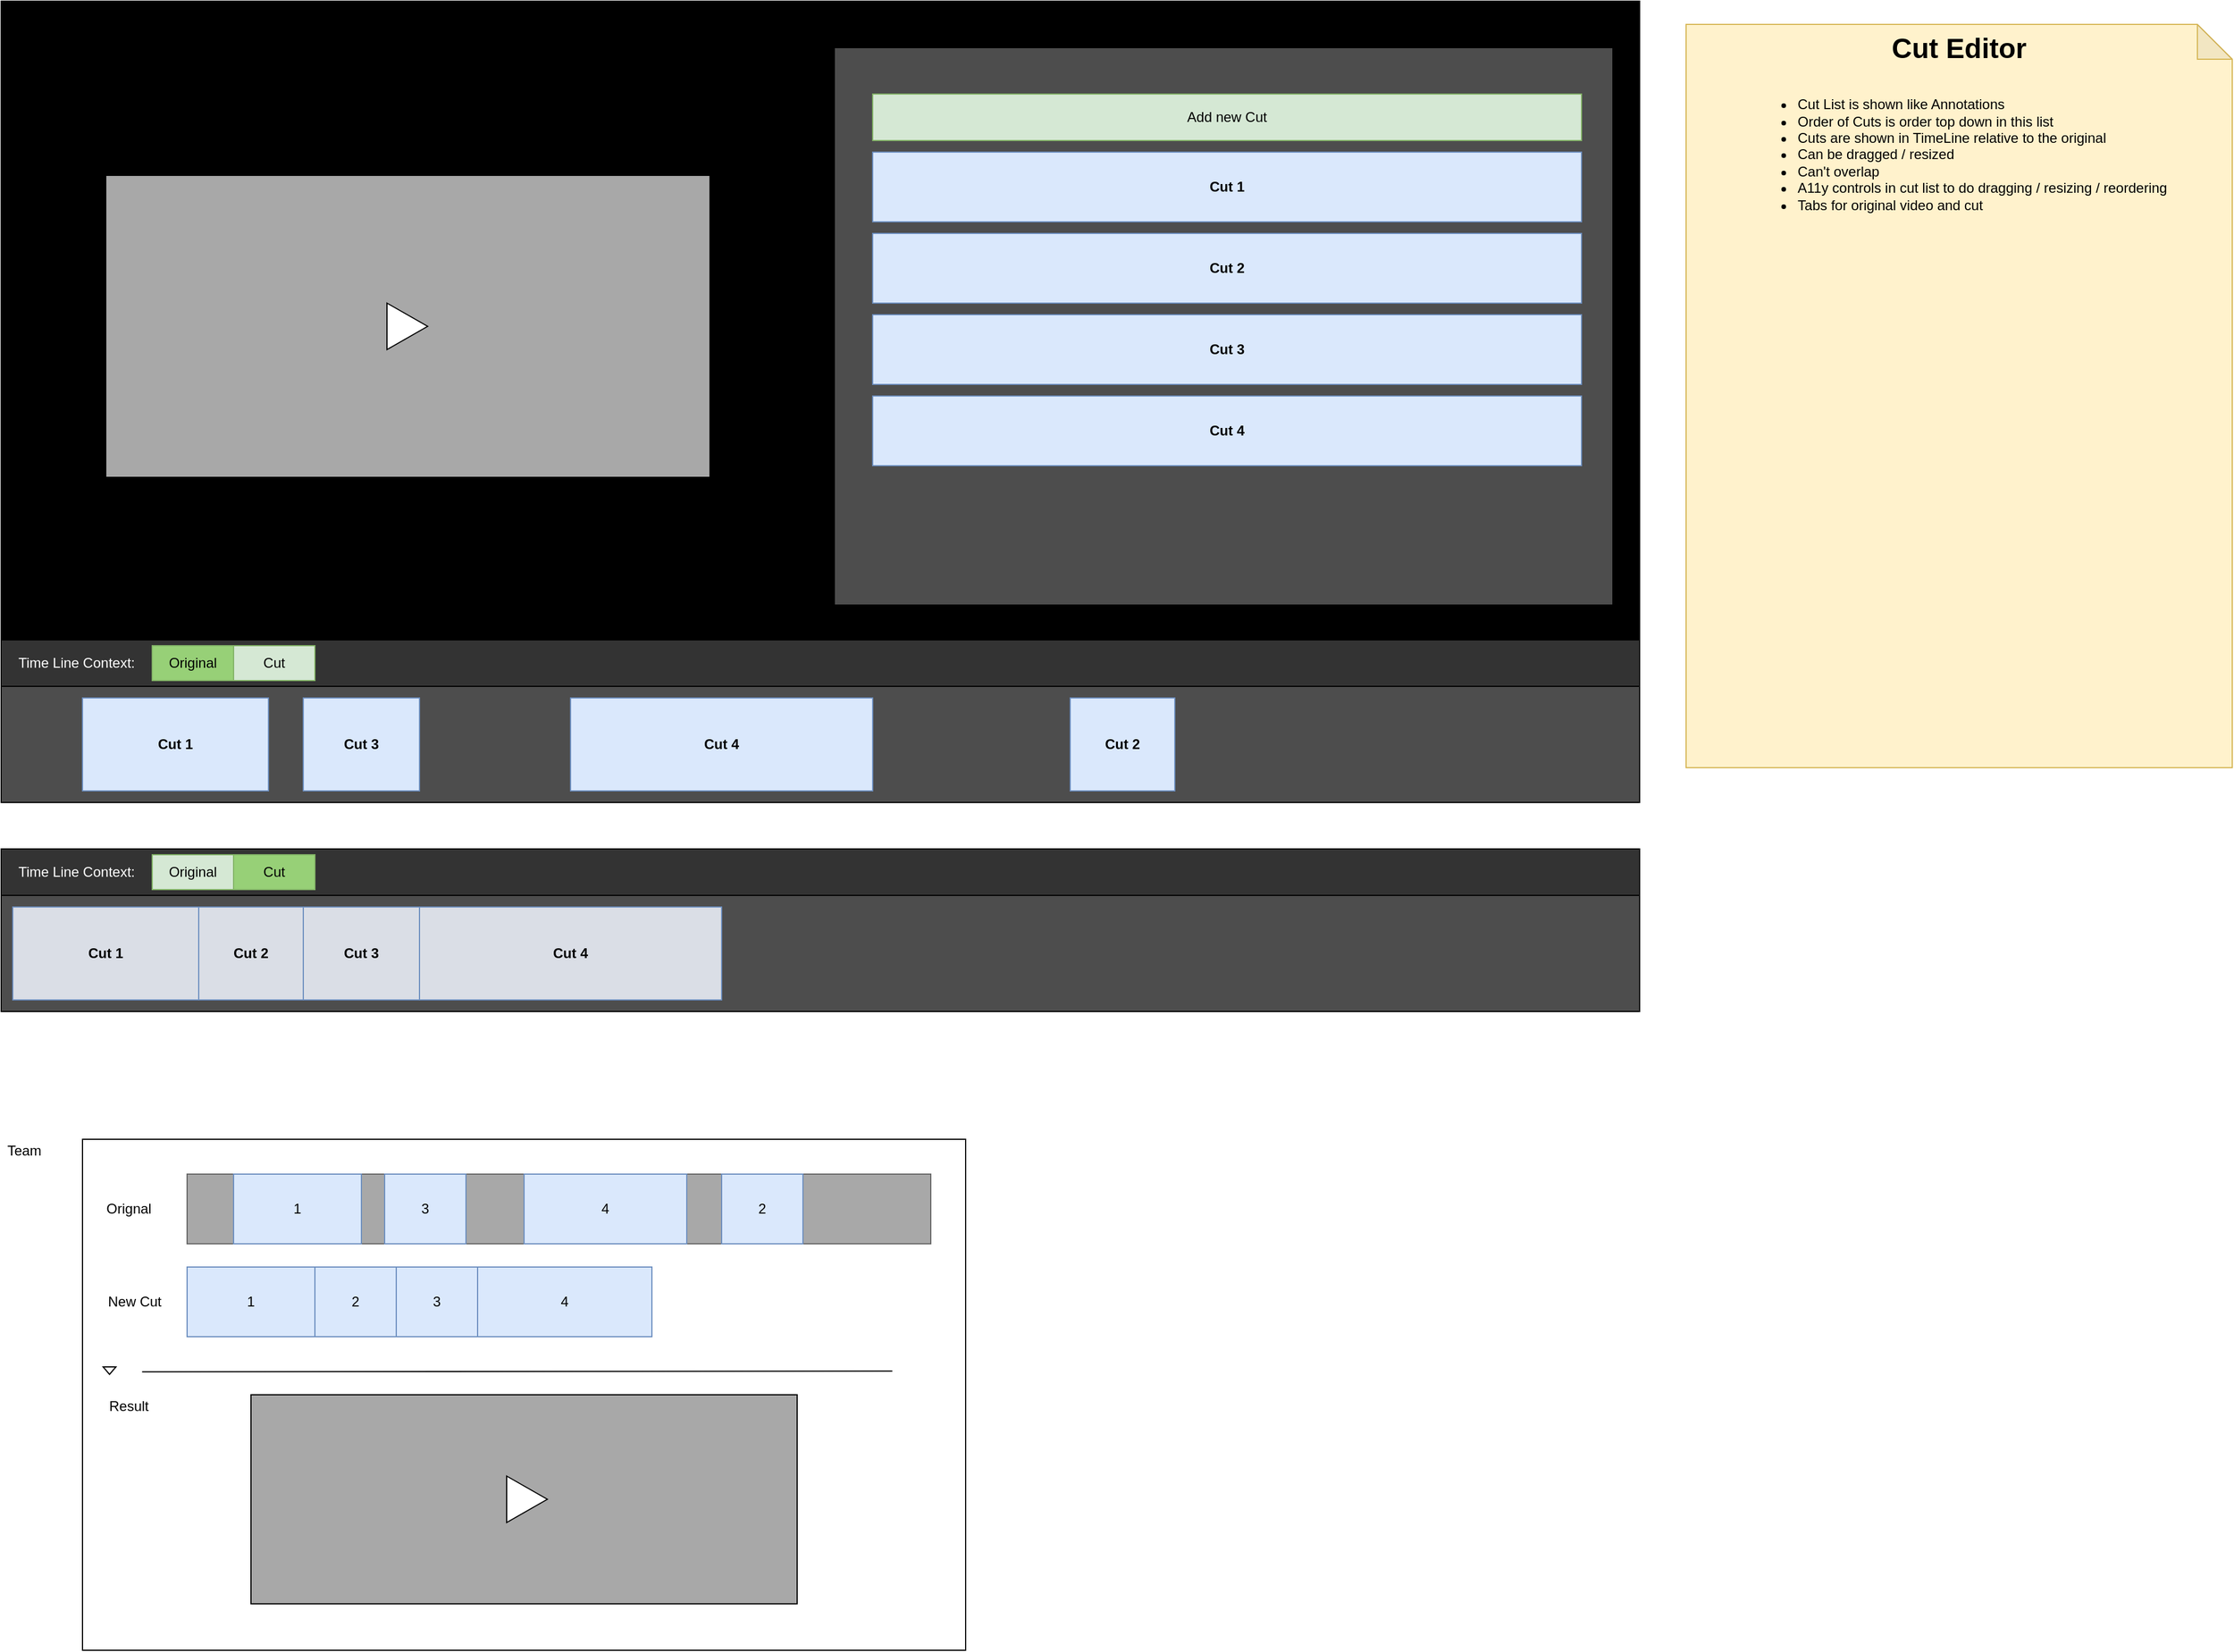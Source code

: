 <mxfile version="13.4.5" type="device"><diagram id="6KZTvIrFpXoLP8YEWx9z" name="Page-1"><mxGraphModel dx="2066" dy="2389" grid="1" gridSize="10" guides="1" tooltips="1" connect="1" arrows="1" fold="1" page="1" pageScale="1" pageWidth="827" pageHeight="1169" math="0" shadow="0"><root><mxCell id="0"/><mxCell id="1" parent="0"/><mxCell id="GLhpT_EX1aYv7gCXLFX--1" value="" style="rounded=0;whiteSpace=wrap;html=1;" parent="1" vertex="1"><mxGeometry x="180" y="540" width="760" height="440" as="geometry"/></mxCell><mxCell id="GLhpT_EX1aYv7gCXLFX--13" value="Team" style="text;html=1;strokeColor=none;fillColor=none;align=center;verticalAlign=middle;whiteSpace=wrap;rounded=0;" parent="1" vertex="1"><mxGeometry x="110" y="540" width="40" height="20" as="geometry"/></mxCell><mxCell id="GLhpT_EX1aYv7gCXLFX--16" value="Result" style="text;html=1;strokeColor=none;fillColor=none;align=center;verticalAlign=middle;whiteSpace=wrap;rounded=0;" parent="1" vertex="1"><mxGeometry x="200" y="760" width="40" height="20" as="geometry"/></mxCell><mxCell id="GLhpT_EX1aYv7gCXLFX--17" value="" style="group" parent="1" vertex="1" connectable="0"><mxGeometry x="270" y="570" width="640" height="60" as="geometry"/></mxCell><mxCell id="GLhpT_EX1aYv7gCXLFX--2" value="" style="rounded=0;whiteSpace=wrap;html=1;strokeColor=#666666;fontColor=#333333;fillColor=#A8A8A8;" parent="GLhpT_EX1aYv7gCXLFX--17" vertex="1"><mxGeometry width="640" height="60" as="geometry"/></mxCell><mxCell id="GLhpT_EX1aYv7gCXLFX--4" value="2" style="rounded=0;whiteSpace=wrap;html=1;fillColor=#dae8fc;strokeColor=#6c8ebf;" parent="GLhpT_EX1aYv7gCXLFX--17" vertex="1"><mxGeometry x="460" width="70" height="60" as="geometry"/></mxCell><mxCell id="GLhpT_EX1aYv7gCXLFX--5" value="3" style="rounded=0;whiteSpace=wrap;html=1;fillColor=#dae8fc;strokeColor=#6c8ebf;" parent="GLhpT_EX1aYv7gCXLFX--17" vertex="1"><mxGeometry x="170" width="70" height="60" as="geometry"/></mxCell><mxCell id="GLhpT_EX1aYv7gCXLFX--6" value="1" style="rounded=0;whiteSpace=wrap;html=1;fillColor=#dae8fc;strokeColor=#6c8ebf;" parent="GLhpT_EX1aYv7gCXLFX--17" vertex="1"><mxGeometry x="40" width="110" height="60" as="geometry"/></mxCell><mxCell id="GLhpT_EX1aYv7gCXLFX--7" value="4" style="rounded=0;whiteSpace=wrap;html=1;fillColor=#dae8fc;strokeColor=#6c8ebf;" parent="GLhpT_EX1aYv7gCXLFX--17" vertex="1"><mxGeometry x="290" width="140" height="60" as="geometry"/></mxCell><mxCell id="GLhpT_EX1aYv7gCXLFX--18" value="" style="group" parent="1" vertex="1" connectable="0"><mxGeometry x="270" y="650" width="420" height="60" as="geometry"/></mxCell><mxCell id="GLhpT_EX1aYv7gCXLFX--3" value="" style="rounded=0;whiteSpace=wrap;html=1;" parent="GLhpT_EX1aYv7gCXLFX--18" vertex="1"><mxGeometry width="400" height="60" as="geometry"/></mxCell><mxCell id="GLhpT_EX1aYv7gCXLFX--8" value="1" style="rounded=0;whiteSpace=wrap;html=1;fillColor=#dae8fc;strokeColor=#6c8ebf;" parent="GLhpT_EX1aYv7gCXLFX--18" vertex="1"><mxGeometry width="110" height="60" as="geometry"/></mxCell><mxCell id="GLhpT_EX1aYv7gCXLFX--10" value="2" style="rounded=0;whiteSpace=wrap;html=1;fillColor=#dae8fc;strokeColor=#6c8ebf;" parent="GLhpT_EX1aYv7gCXLFX--18" vertex="1"><mxGeometry x="110" width="70" height="60" as="geometry"/></mxCell><mxCell id="GLhpT_EX1aYv7gCXLFX--11" value="3" style="rounded=0;whiteSpace=wrap;html=1;fillColor=#dae8fc;strokeColor=#6c8ebf;" parent="GLhpT_EX1aYv7gCXLFX--18" vertex="1"><mxGeometry x="180" width="70" height="60" as="geometry"/></mxCell><mxCell id="GLhpT_EX1aYv7gCXLFX--12" value="4" style="rounded=0;whiteSpace=wrap;html=1;fillColor=#dae8fc;strokeColor=#6c8ebf;" parent="GLhpT_EX1aYv7gCXLFX--18" vertex="1"><mxGeometry x="250" width="150" height="60" as="geometry"/></mxCell><mxCell id="GLhpT_EX1aYv7gCXLFX--19" value="" style="group" parent="1" vertex="1" connectable="0"><mxGeometry x="325" y="760" width="470" height="180" as="geometry"/></mxCell><mxCell id="GLhpT_EX1aYv7gCXLFX--14" value="" style="rounded=0;whiteSpace=wrap;html=1;fillColor=#A8A8A8;" parent="GLhpT_EX1aYv7gCXLFX--19" vertex="1"><mxGeometry width="470" height="180" as="geometry"/></mxCell><mxCell id="GLhpT_EX1aYv7gCXLFX--15" value="" style="triangle;whiteSpace=wrap;html=1;" parent="GLhpT_EX1aYv7gCXLFX--19" vertex="1"><mxGeometry x="220" y="70" width="35" height="40" as="geometry"/></mxCell><mxCell id="GLhpT_EX1aYv7gCXLFX--20" value="Orignal" style="text;html=1;strokeColor=none;fillColor=none;align=center;verticalAlign=middle;whiteSpace=wrap;rounded=0;" parent="1" vertex="1"><mxGeometry x="200" y="590" width="40" height="20" as="geometry"/></mxCell><mxCell id="GLhpT_EX1aYv7gCXLFX--21" value="New Cut" style="text;html=1;strokeColor=none;fillColor=none;align=center;verticalAlign=middle;whiteSpace=wrap;rounded=0;" parent="1" vertex="1"><mxGeometry x="200" y="670" width="50" height="20" as="geometry"/></mxCell><mxCell id="GLhpT_EX1aYv7gCXLFX--22" value="" style="endArrow=none;html=1;exitX=0.053;exitY=0.455;exitDx=0;exitDy=0;exitPerimeter=0;entryX=0.908;entryY=0.455;entryDx=0;entryDy=0;entryPerimeter=0;" parent="1" edge="1"><mxGeometry width="50" height="50" relative="1" as="geometry"><mxPoint x="231.28" y="740.2" as="sourcePoint"/><mxPoint x="876.899" y="739.621" as="targetPoint"/></mxGeometry></mxCell><mxCell id="GLhpT_EX1aYv7gCXLFX--24" value="" style="triangle;whiteSpace=wrap;html=1;rotation=90;" parent="1" vertex="1"><mxGeometry x="200" y="733.75" width="6.5" height="11" as="geometry"/></mxCell><mxCell id="GLhpT_EX1aYv7gCXLFX--30" value="" style="group" parent="1" vertex="1" connectable="0"><mxGeometry x="110" y="-440" width="1410" height="690" as="geometry"/></mxCell><mxCell id="GLhpT_EX1aYv7gCXLFX--26" value="" style="rounded=0;whiteSpace=wrap;html=1;fillColor=#000000;" parent="GLhpT_EX1aYv7gCXLFX--30" vertex="1"><mxGeometry width="1410" height="690" as="geometry"/></mxCell><mxCell id="GLhpT_EX1aYv7gCXLFX--32" value="" style="rounded=0;whiteSpace=wrap;html=1;fillColor=#4D4D4D;" parent="GLhpT_EX1aYv7gCXLFX--30" vertex="1"><mxGeometry x="717" y="40" width="670" height="480" as="geometry"/></mxCell><mxCell id="GLhpT_EX1aYv7gCXLFX--33" value="" style="rounded=0;whiteSpace=wrap;html=1;fillColor=#4D4D4D;" parent="GLhpT_EX1aYv7gCXLFX--30" vertex="1"><mxGeometry y="560" width="1410" height="130" as="geometry"/></mxCell><mxCell id="GLhpT_EX1aYv7gCXLFX--34" value="Cut 1" style="rounded=0;whiteSpace=wrap;html=1;fillColor=#dae8fc;fontStyle=1;strokeColor=#6c8ebf;" parent="GLhpT_EX1aYv7gCXLFX--30" vertex="1"><mxGeometry x="750" y="130" width="610" height="60" as="geometry"/></mxCell><mxCell id="GLhpT_EX1aYv7gCXLFX--35" value="Cut 2" style="rounded=0;whiteSpace=wrap;html=1;fillColor=#dae8fc;fontStyle=1;strokeColor=#6c8ebf;" parent="GLhpT_EX1aYv7gCXLFX--30" vertex="1"><mxGeometry x="750" y="200" width="610" height="60" as="geometry"/></mxCell><mxCell id="GLhpT_EX1aYv7gCXLFX--36" value="Cut 3" style="rounded=0;whiteSpace=wrap;html=1;fillColor=#dae8fc;fontStyle=1;strokeColor=#6c8ebf;" parent="GLhpT_EX1aYv7gCXLFX--30" vertex="1"><mxGeometry x="750" y="270" width="610" height="60" as="geometry"/></mxCell><mxCell id="GLhpT_EX1aYv7gCXLFX--48" value="Cut 4" style="rounded=0;whiteSpace=wrap;html=1;fillColor=#dae8fc;fontStyle=1;strokeColor=#6c8ebf;" parent="GLhpT_EX1aYv7gCXLFX--30" vertex="1"><mxGeometry x="750" y="340" width="610" height="60" as="geometry"/></mxCell><mxCell id="GLhpT_EX1aYv7gCXLFX--50" value="Cut 1" style="rounded=0;whiteSpace=wrap;html=1;fillColor=#dae8fc;fontStyle=1;strokeColor=#6c8ebf;" parent="GLhpT_EX1aYv7gCXLFX--30" vertex="1"><mxGeometry x="70" y="600" width="160" height="80" as="geometry"/></mxCell><mxCell id="GLhpT_EX1aYv7gCXLFX--51" value="" style="rounded=0;whiteSpace=wrap;html=1;fontColor=#FFFFFF;fillColor=#333333;" parent="GLhpT_EX1aYv7gCXLFX--30" vertex="1"><mxGeometry y="550" width="1410" height="40" as="geometry"/></mxCell><mxCell id="GLhpT_EX1aYv7gCXLFX--52" value="Cut 4" style="rounded=0;whiteSpace=wrap;html=1;fillColor=#dae8fc;fontStyle=1;strokeColor=#6c8ebf;" parent="GLhpT_EX1aYv7gCXLFX--30" vertex="1"><mxGeometry x="490" y="600" width="260" height="80" as="geometry"/></mxCell><mxCell id="GLhpT_EX1aYv7gCXLFX--53" value="Cut 2" style="rounded=0;whiteSpace=wrap;html=1;fillColor=#dae8fc;fontStyle=1;strokeColor=#6c8ebf;" parent="GLhpT_EX1aYv7gCXLFX--30" vertex="1"><mxGeometry x="920" y="600" width="90" height="80" as="geometry"/></mxCell><mxCell id="GLhpT_EX1aYv7gCXLFX--54" value="Cut 3" style="rounded=0;whiteSpace=wrap;html=1;fillColor=#dae8fc;fontStyle=1;strokeColor=#6c8ebf;" parent="GLhpT_EX1aYv7gCXLFX--30" vertex="1"><mxGeometry x="260" y="600" width="100" height="80" as="geometry"/></mxCell><mxCell id="TXR2b-VaiCtvAMoGm0mp-4" value="Add new Cut" style="rounded=0;whiteSpace=wrap;html=1;fillColor=#d5e8d4;strokeColor=#82b366;" vertex="1" parent="GLhpT_EX1aYv7gCXLFX--30"><mxGeometry x="750" y="80" width="610" height="40" as="geometry"/></mxCell><mxCell id="GLhpT_EX1aYv7gCXLFX--29" value="" style="group" parent="GLhpT_EX1aYv7gCXLFX--30" vertex="1" connectable="0"><mxGeometry x="90" y="150" width="520" height="260" as="geometry"/></mxCell><mxCell id="GLhpT_EX1aYv7gCXLFX--27" value="" style="rounded=0;whiteSpace=wrap;html=1;fillColor=#A8A8A8;" parent="GLhpT_EX1aYv7gCXLFX--29" vertex="1"><mxGeometry width="520" height="260" as="geometry"/></mxCell><mxCell id="GLhpT_EX1aYv7gCXLFX--28" value="" style="triangle;whiteSpace=wrap;html=1;" parent="GLhpT_EX1aYv7gCXLFX--29" vertex="1"><mxGeometry x="242" y="110" width="35" height="40" as="geometry"/></mxCell><mxCell id="TXR2b-VaiCtvAMoGm0mp-5" value="Original" style="rounded=0;whiteSpace=wrap;html=1;strokeColor=#82b366;fillColor=#97D077;" vertex="1" parent="GLhpT_EX1aYv7gCXLFX--30"><mxGeometry x="130" y="555" width="70" height="30" as="geometry"/></mxCell><mxCell id="TXR2b-VaiCtvAMoGm0mp-6" value="Time Line Context:" style="text;html=1;align=center;verticalAlign=middle;whiteSpace=wrap;rounded=0;fontColor=#FFFFFF;" vertex="1" parent="GLhpT_EX1aYv7gCXLFX--30"><mxGeometry x="10" y="560" width="110" height="20" as="geometry"/></mxCell><mxCell id="2" value="Cut" style="rounded=0;whiteSpace=wrap;html=1;fillColor=#d5e8d4;strokeColor=#82b366;" vertex="1" parent="GLhpT_EX1aYv7gCXLFX--30"><mxGeometry x="200" y="555" width="70" height="30" as="geometry"/></mxCell><mxCell id="GLhpT_EX1aYv7gCXLFX--55" value="&lt;font&gt;&lt;b style=&quot;font-size: 24px&quot;&gt;Cut Editor&lt;/b&gt;&lt;br&gt;&lt;br&gt;&lt;ul&gt;&lt;li style=&quot;text-align: left&quot;&gt;Cut List is shown like Annotations&lt;/li&gt;&lt;li style=&quot;text-align: left&quot;&gt;Order of Cuts is order top down in this list&lt;/li&gt;&lt;li style=&quot;text-align: left&quot;&gt;Cuts are shown in TimeLine relative to the original&lt;/li&gt;&lt;li style=&quot;text-align: left&quot;&gt;Can be dragged / resized&lt;/li&gt;&lt;li style=&quot;text-align: left&quot;&gt;Can't overlap&lt;/li&gt;&lt;li style=&quot;text-align: left&quot;&gt;A11y controls in cut list to do dragging / resizing / reordering&lt;/li&gt;&lt;li style=&quot;text-align: left&quot;&gt;Tabs for original video and cut&lt;/li&gt;&lt;/ul&gt;&lt;/font&gt;" style="shape=note;whiteSpace=wrap;html=1;backgroundOutline=1;darkOpacity=0.05;fillColor=#fff2cc;strokeColor=#d6b656;verticalAlign=top;" parent="1" vertex="1"><mxGeometry x="1560" y="-420" width="470" height="640" as="geometry"/></mxCell><mxCell id="TXR2b-VaiCtvAMoGm0mp-8" value="" style="rounded=0;whiteSpace=wrap;html=1;fillColor=#4D4D4D;" vertex="1" parent="1"><mxGeometry x="110" y="300" width="1410" height="130" as="geometry"/></mxCell><mxCell id="TXR2b-VaiCtvAMoGm0mp-9" value="Cut 1" style="rounded=0;whiteSpace=wrap;html=1;fontStyle=1;strokeColor=#6c8ebf;fillColor=#DADEE6;" vertex="1" parent="1"><mxGeometry x="120" y="340" width="160" height="80" as="geometry"/></mxCell><mxCell id="TXR2b-VaiCtvAMoGm0mp-10" value="" style="rounded=0;whiteSpace=wrap;html=1;fontColor=#FFFFFF;fillColor=#333333;" vertex="1" parent="1"><mxGeometry x="110" y="290" width="1410" height="40" as="geometry"/></mxCell><mxCell id="TXR2b-VaiCtvAMoGm0mp-11" value="Cut 4" style="rounded=0;whiteSpace=wrap;html=1;fontStyle=1;strokeColor=#6c8ebf;fillColor=#DADEE6;" vertex="1" parent="1"><mxGeometry x="470" y="340" width="260" height="80" as="geometry"/></mxCell><mxCell id="TXR2b-VaiCtvAMoGm0mp-12" value="Cut 2" style="rounded=0;whiteSpace=wrap;html=1;fontStyle=1;strokeColor=#6c8ebf;fillColor=#DADEE6;" vertex="1" parent="1"><mxGeometry x="280" y="340" width="90" height="80" as="geometry"/></mxCell><mxCell id="TXR2b-VaiCtvAMoGm0mp-13" value="Cut 3" style="rounded=0;whiteSpace=wrap;html=1;fontStyle=1;strokeColor=#6c8ebf;fillColor=#DADEE6;" vertex="1" parent="1"><mxGeometry x="370" y="340" width="100" height="80" as="geometry"/></mxCell><mxCell id="TXR2b-VaiCtvAMoGm0mp-14" value="Original" style="rounded=0;whiteSpace=wrap;html=1;strokeColor=#82b366;fillColor=#d5e8d4;" vertex="1" parent="1"><mxGeometry x="240" y="295" width="70" height="30" as="geometry"/></mxCell><mxCell id="TXR2b-VaiCtvAMoGm0mp-15" value="Time Line Context:" style="text;html=1;align=center;verticalAlign=middle;whiteSpace=wrap;rounded=0;fontColor=#FFFFFF;" vertex="1" parent="1"><mxGeometry x="120" y="300" width="110" height="20" as="geometry"/></mxCell><mxCell id="TXR2b-VaiCtvAMoGm0mp-16" value="Cut" style="rounded=0;whiteSpace=wrap;html=1;strokeColor=#82b366;fillColor=#97D077;" vertex="1" parent="1"><mxGeometry x="310" y="295" width="70" height="30" as="geometry"/></mxCell></root></mxGraphModel></diagram></mxfile>